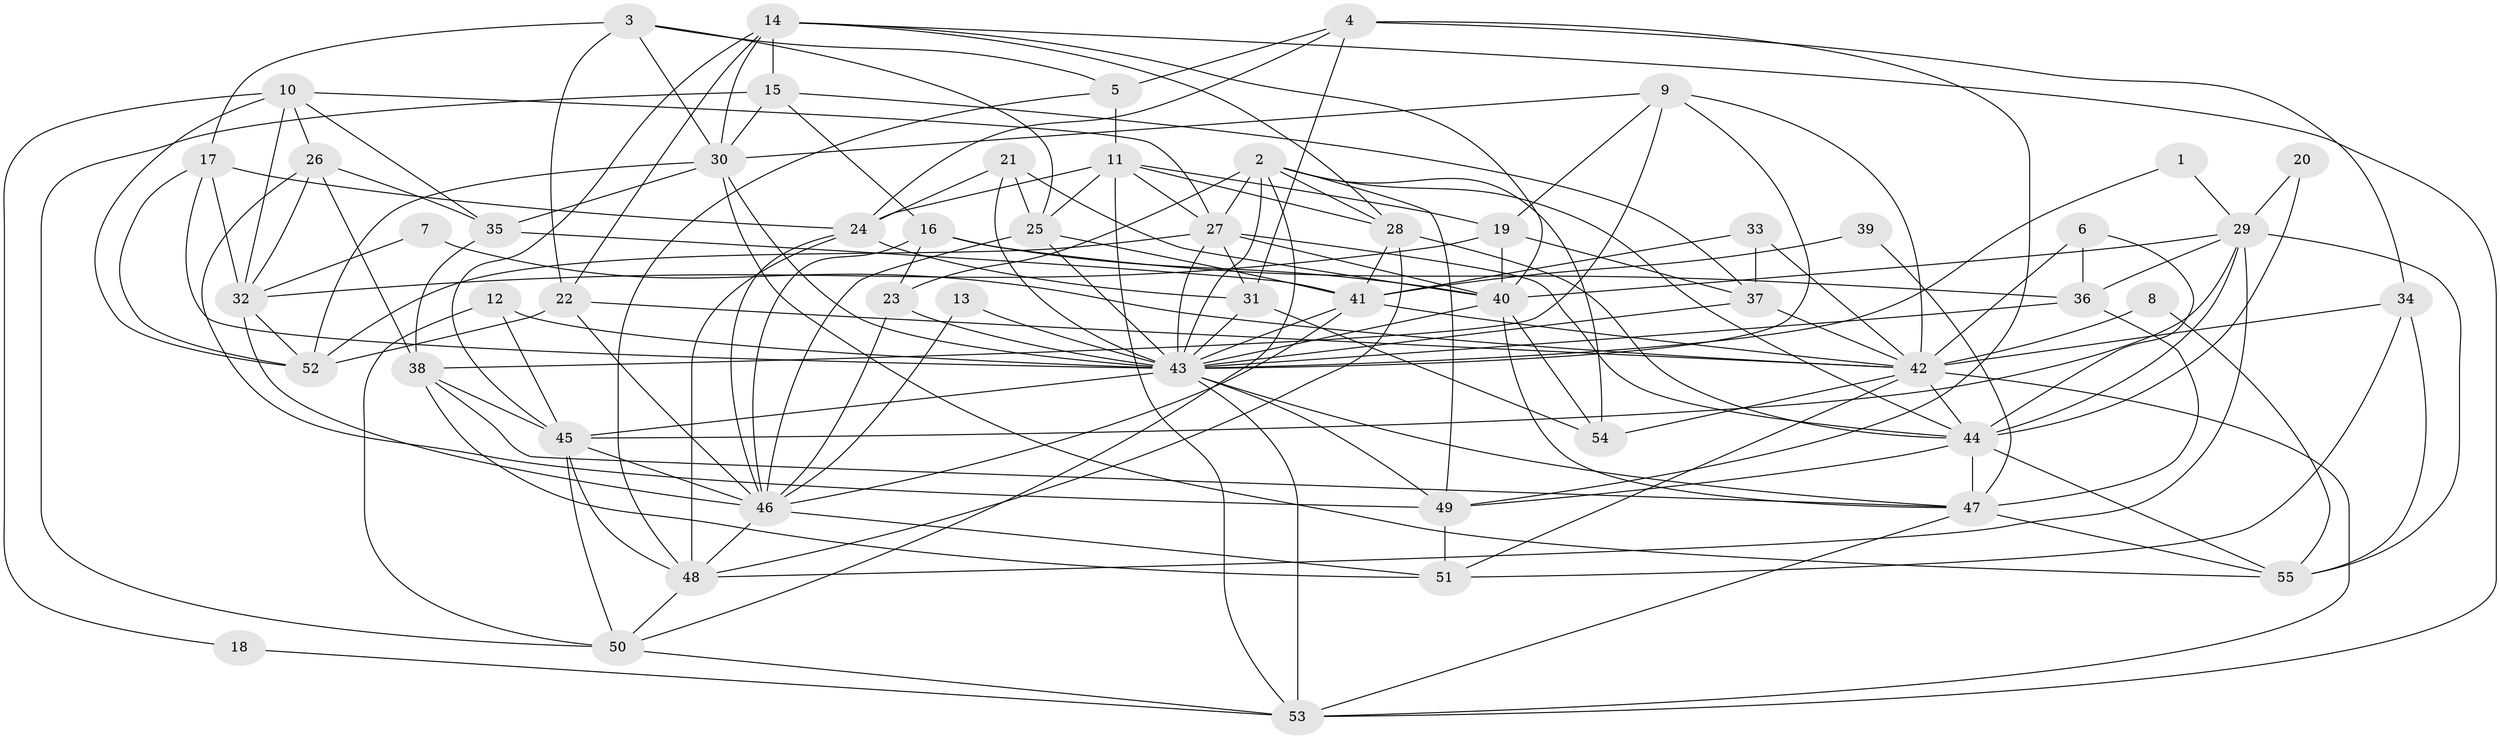 // original degree distribution, {8: 0.00909090909090909, 5: 0.20909090909090908, 6: 0.05454545454545454, 2: 0.13636363636363635, 3: 0.24545454545454545, 4: 0.3, 7: 0.03636363636363636, 10: 0.00909090909090909}
// Generated by graph-tools (version 1.1) at 2025/26/03/09/25 03:26:12]
// undirected, 55 vertices, 161 edges
graph export_dot {
graph [start="1"]
  node [color=gray90,style=filled];
  1;
  2;
  3;
  4;
  5;
  6;
  7;
  8;
  9;
  10;
  11;
  12;
  13;
  14;
  15;
  16;
  17;
  18;
  19;
  20;
  21;
  22;
  23;
  24;
  25;
  26;
  27;
  28;
  29;
  30;
  31;
  32;
  33;
  34;
  35;
  36;
  37;
  38;
  39;
  40;
  41;
  42;
  43;
  44;
  45;
  46;
  47;
  48;
  49;
  50;
  51;
  52;
  53;
  54;
  55;
  1 -- 29 [weight=1.0];
  1 -- 43 [weight=1.0];
  2 -- 23 [weight=1.0];
  2 -- 27 [weight=1.0];
  2 -- 28 [weight=1.0];
  2 -- 43 [weight=1.0];
  2 -- 44 [weight=1.0];
  2 -- 49 [weight=1.0];
  2 -- 50 [weight=1.0];
  2 -- 54 [weight=1.0];
  3 -- 5 [weight=1.0];
  3 -- 17 [weight=1.0];
  3 -- 22 [weight=1.0];
  3 -- 25 [weight=1.0];
  3 -- 30 [weight=1.0];
  4 -- 5 [weight=1.0];
  4 -- 24 [weight=1.0];
  4 -- 31 [weight=1.0];
  4 -- 34 [weight=1.0];
  4 -- 49 [weight=1.0];
  5 -- 11 [weight=1.0];
  5 -- 48 [weight=1.0];
  6 -- 36 [weight=1.0];
  6 -- 42 [weight=1.0];
  6 -- 44 [weight=1.0];
  7 -- 32 [weight=1.0];
  7 -- 42 [weight=1.0];
  8 -- 42 [weight=2.0];
  8 -- 55 [weight=1.0];
  9 -- 19 [weight=1.0];
  9 -- 30 [weight=1.0];
  9 -- 38 [weight=1.0];
  9 -- 42 [weight=1.0];
  9 -- 43 [weight=1.0];
  10 -- 18 [weight=1.0];
  10 -- 26 [weight=1.0];
  10 -- 27 [weight=1.0];
  10 -- 32 [weight=1.0];
  10 -- 35 [weight=1.0];
  10 -- 52 [weight=1.0];
  11 -- 19 [weight=1.0];
  11 -- 24 [weight=1.0];
  11 -- 25 [weight=1.0];
  11 -- 27 [weight=1.0];
  11 -- 28 [weight=1.0];
  11 -- 53 [weight=1.0];
  12 -- 43 [weight=1.0];
  12 -- 45 [weight=1.0];
  12 -- 50 [weight=1.0];
  13 -- 43 [weight=1.0];
  13 -- 46 [weight=1.0];
  14 -- 15 [weight=1.0];
  14 -- 22 [weight=1.0];
  14 -- 28 [weight=1.0];
  14 -- 30 [weight=1.0];
  14 -- 40 [weight=1.0];
  14 -- 45 [weight=1.0];
  14 -- 53 [weight=1.0];
  15 -- 16 [weight=1.0];
  15 -- 30 [weight=1.0];
  15 -- 37 [weight=1.0];
  15 -- 50 [weight=1.0];
  16 -- 23 [weight=1.0];
  16 -- 36 [weight=1.0];
  16 -- 40 [weight=1.0];
  16 -- 46 [weight=1.0];
  17 -- 24 [weight=1.0];
  17 -- 32 [weight=1.0];
  17 -- 43 [weight=1.0];
  17 -- 52 [weight=1.0];
  18 -- 53 [weight=1.0];
  19 -- 32 [weight=1.0];
  19 -- 37 [weight=1.0];
  19 -- 40 [weight=1.0];
  20 -- 29 [weight=1.0];
  20 -- 44 [weight=1.0];
  21 -- 24 [weight=1.0];
  21 -- 25 [weight=1.0];
  21 -- 40 [weight=1.0];
  21 -- 43 [weight=1.0];
  22 -- 42 [weight=1.0];
  22 -- 46 [weight=1.0];
  22 -- 52 [weight=1.0];
  23 -- 43 [weight=1.0];
  23 -- 46 [weight=1.0];
  24 -- 31 [weight=1.0];
  24 -- 46 [weight=1.0];
  24 -- 48 [weight=1.0];
  25 -- 41 [weight=1.0];
  25 -- 43 [weight=1.0];
  25 -- 46 [weight=1.0];
  26 -- 32 [weight=1.0];
  26 -- 35 [weight=1.0];
  26 -- 38 [weight=1.0];
  26 -- 49 [weight=1.0];
  27 -- 31 [weight=1.0];
  27 -- 40 [weight=1.0];
  27 -- 43 [weight=1.0];
  27 -- 44 [weight=1.0];
  27 -- 52 [weight=1.0];
  28 -- 41 [weight=2.0];
  28 -- 44 [weight=1.0];
  28 -- 48 [weight=1.0];
  29 -- 36 [weight=1.0];
  29 -- 40 [weight=1.0];
  29 -- 44 [weight=1.0];
  29 -- 45 [weight=1.0];
  29 -- 48 [weight=1.0];
  29 -- 55 [weight=1.0];
  30 -- 35 [weight=1.0];
  30 -- 43 [weight=1.0];
  30 -- 52 [weight=1.0];
  30 -- 55 [weight=1.0];
  31 -- 43 [weight=1.0];
  31 -- 54 [weight=1.0];
  32 -- 46 [weight=1.0];
  32 -- 52 [weight=1.0];
  33 -- 37 [weight=1.0];
  33 -- 41 [weight=1.0];
  33 -- 42 [weight=1.0];
  34 -- 42 [weight=1.0];
  34 -- 51 [weight=1.0];
  34 -- 55 [weight=1.0];
  35 -- 38 [weight=1.0];
  35 -- 41 [weight=1.0];
  36 -- 43 [weight=1.0];
  36 -- 47 [weight=1.0];
  37 -- 42 [weight=1.0];
  37 -- 43 [weight=1.0];
  38 -- 45 [weight=1.0];
  38 -- 47 [weight=1.0];
  38 -- 51 [weight=1.0];
  39 -- 41 [weight=1.0];
  39 -- 47 [weight=1.0];
  40 -- 43 [weight=1.0];
  40 -- 47 [weight=1.0];
  40 -- 54 [weight=1.0];
  41 -- 42 [weight=1.0];
  41 -- 43 [weight=1.0];
  41 -- 46 [weight=1.0];
  42 -- 44 [weight=1.0];
  42 -- 51 [weight=1.0];
  42 -- 53 [weight=1.0];
  42 -- 54 [weight=1.0];
  43 -- 45 [weight=1.0];
  43 -- 47 [weight=1.0];
  43 -- 49 [weight=1.0];
  43 -- 53 [weight=1.0];
  44 -- 47 [weight=2.0];
  44 -- 49 [weight=1.0];
  44 -- 55 [weight=1.0];
  45 -- 46 [weight=1.0];
  45 -- 48 [weight=1.0];
  45 -- 50 [weight=1.0];
  46 -- 48 [weight=1.0];
  46 -- 51 [weight=1.0];
  47 -- 53 [weight=1.0];
  47 -- 55 [weight=1.0];
  48 -- 50 [weight=1.0];
  49 -- 51 [weight=1.0];
  50 -- 53 [weight=1.0];
}
